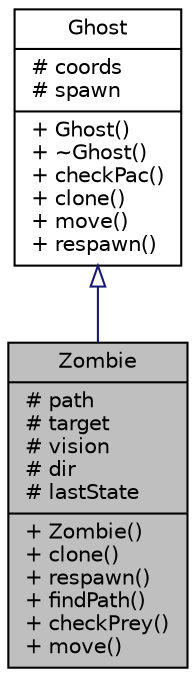 digraph "Zombie"
{
 // LATEX_PDF_SIZE
  edge [fontname="Helvetica",fontsize="10",labelfontname="Helvetica",labelfontsize="10"];
  node [fontname="Helvetica",fontsize="10",shape=record];
  Node1 [label="{Zombie\n|# path\l# target\l# vision\l# dir\l# lastState\l|+ Zombie()\l+ clone()\l+ respawn()\l+ findPath()\l+ checkPrey()\l+ move()\l}",height=0.2,width=0.4,color="black", fillcolor="grey75", style="filled", fontcolor="black",tooltip="The Zombie class represents a zombie ghost in the game."];
  Node2 -> Node1 [dir="back",color="midnightblue",fontsize="10",style="solid",arrowtail="onormal",fontname="Helvetica"];
  Node2 [label="{Ghost\n|# coords\l# spawn\l|+ Ghost()\l+ ~Ghost()\l+ checkPac()\l+ clone()\l+ move()\l+ respawn()\l}",height=0.2,width=0.4,color="black", fillcolor="white", style="filled",URL="$classGhost.html",tooltip="The Ghost class represents a ghost in the game."];
}
